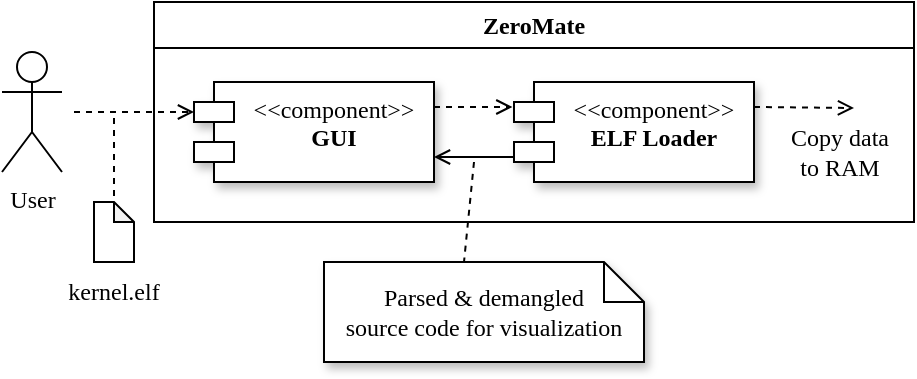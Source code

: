 <mxfile version="21.6.8" type="device">
  <diagram name="Page-1" id="2grStMjshq6t2VxNPuhA">
    <mxGraphModel dx="915" dy="669" grid="1" gridSize="10" guides="1" tooltips="1" connect="1" arrows="1" fold="1" page="1" pageScale="1" pageWidth="850" pageHeight="1100" math="0" shadow="0">
      <root>
        <mxCell id="0" />
        <mxCell id="1" parent="0" />
        <mxCell id="pBLvvGg1-i04REJQwC87-1" value="ZeroMate" style="swimlane;whiteSpace=wrap;html=1;fontFamily=Computer Modern;" parent="1" vertex="1">
          <mxGeometry x="260" y="160" width="380" height="110" as="geometry" />
        </mxCell>
        <mxCell id="pBLvvGg1-i04REJQwC87-10" style="edgeStyle=orthogonalEdgeStyle;rounded=0;orthogonalLoop=1;jettySize=auto;html=1;exitX=1;exitY=0.25;exitDx=0;exitDy=0;entryX=-0.007;entryY=0.248;entryDx=0;entryDy=0;entryPerimeter=0;dashed=1;endArrow=open;endFill=0;" parent="pBLvvGg1-i04REJQwC87-1" source="pBLvvGg1-i04REJQwC87-7" target="pBLvvGg1-i04REJQwC87-8" edge="1">
          <mxGeometry relative="1" as="geometry" />
        </mxCell>
        <mxCell id="pBLvvGg1-i04REJQwC87-7" value="&amp;lt;&amp;lt;component&amp;gt;&amp;gt;&lt;br&gt;&lt;b&gt;GUI&lt;/b&gt;" style="shape=module;align=left;spacingLeft=20;align=center;verticalAlign=top;whiteSpace=wrap;html=1;shadow=1;fontFamily=Computer Modern;" parent="pBLvvGg1-i04REJQwC87-1" vertex="1">
          <mxGeometry x="20" y="40" width="120" height="50" as="geometry" />
        </mxCell>
        <mxCell id="pBLvvGg1-i04REJQwC87-8" value="&amp;lt;&amp;lt;component&amp;gt;&amp;gt;&lt;br&gt;&lt;b&gt;ELF Loader&lt;/b&gt;" style="shape=module;align=left;spacingLeft=20;align=center;verticalAlign=top;whiteSpace=wrap;html=1;shadow=1;fontFamily=Computer Modern;" parent="pBLvvGg1-i04REJQwC87-1" vertex="1">
          <mxGeometry x="180" y="40" width="120" height="50" as="geometry" />
        </mxCell>
        <mxCell id="pBLvvGg1-i04REJQwC87-12" style="edgeStyle=orthogonalEdgeStyle;rounded=0;orthogonalLoop=1;jettySize=auto;html=1;exitX=0;exitY=0.75;exitDx=0;exitDy=0;entryX=1;entryY=0.75;entryDx=0;entryDy=0;exitPerimeter=0;endArrow=open;endFill=0;" parent="pBLvvGg1-i04REJQwC87-1" source="pBLvvGg1-i04REJQwC87-8" target="pBLvvGg1-i04REJQwC87-7" edge="1">
          <mxGeometry relative="1" as="geometry">
            <mxPoint x="150" y="63" as="sourcePoint" />
            <mxPoint x="219" y="62" as="targetPoint" />
          </mxGeometry>
        </mxCell>
        <mxCell id="pBLvvGg1-i04REJQwC87-23" value="" style="endArrow=open;html=1;rounded=0;exitX=1;exitY=0.25;exitDx=0;exitDy=0;dashed=1;endFill=0;" parent="pBLvvGg1-i04REJQwC87-1" source="pBLvvGg1-i04REJQwC87-8" edge="1">
          <mxGeometry width="50" height="50" relative="1" as="geometry">
            <mxPoint x="340" y="90" as="sourcePoint" />
            <mxPoint x="350" y="53" as="targetPoint" />
          </mxGeometry>
        </mxCell>
        <mxCell id="pBLvvGg1-i04REJQwC87-24" value="Copy data to RAM" style="text;html=1;strokeColor=none;fillColor=none;align=center;verticalAlign=middle;whiteSpace=wrap;rounded=0;fontFamily=Computer Modern;" parent="pBLvvGg1-i04REJQwC87-1" vertex="1">
          <mxGeometry x="313" y="60" width="60" height="30" as="geometry" />
        </mxCell>
        <mxCell id="pBLvvGg1-i04REJQwC87-13" value="User" style="shape=umlActor;verticalLabelPosition=bottom;verticalAlign=top;html=1;fontFamily=Computer Modern;" parent="1" vertex="1">
          <mxGeometry x="184" y="185" width="30" height="60" as="geometry" />
        </mxCell>
        <mxCell id="pBLvvGg1-i04REJQwC87-16" value="Parsed &amp;amp; demangled &lt;br&gt;source code for visualization" style="shape=note;size=20;whiteSpace=wrap;html=1;shadow=1;fontFamily=Computer Modern;" parent="1" vertex="1">
          <mxGeometry x="345" y="290" width="160" height="50" as="geometry" />
        </mxCell>
        <mxCell id="pBLvvGg1-i04REJQwC87-19" value="" style="endArrow=open;html=1;rounded=0;entryX=0;entryY=0;entryDx=0;entryDy=15;entryPerimeter=0;dashed=1;endFill=0;" parent="1" target="pBLvvGg1-i04REJQwC87-7" edge="1">
          <mxGeometry width="50" height="50" relative="1" as="geometry">
            <mxPoint x="220" y="215" as="sourcePoint" />
            <mxPoint x="280" y="200" as="targetPoint" />
          </mxGeometry>
        </mxCell>
        <mxCell id="pBLvvGg1-i04REJQwC87-21" value="" style="endArrow=none;dashed=1;html=1;rounded=0;entryX=0;entryY=0;entryDx=70;entryDy=0;entryPerimeter=0;" parent="1" target="pBLvvGg1-i04REJQwC87-16" edge="1">
          <mxGeometry width="50" height="50" relative="1" as="geometry">
            <mxPoint x="420" y="240" as="sourcePoint" />
            <mxPoint x="300" y="300" as="targetPoint" />
          </mxGeometry>
        </mxCell>
        <mxCell id="pBLvvGg1-i04REJQwC87-26" value="" style="shape=note;whiteSpace=wrap;html=1;backgroundOutline=1;darkOpacity=0.05;size=10;" parent="1" vertex="1">
          <mxGeometry x="230" y="260" width="20" height="30" as="geometry" />
        </mxCell>
        <mxCell id="pBLvvGg1-i04REJQwC87-27" value="kernel.elf" style="text;html=1;strokeColor=none;fillColor=none;align=center;verticalAlign=middle;whiteSpace=wrap;rounded=0;fontFamily=Computer Modern;" parent="1" vertex="1">
          <mxGeometry x="210" y="290" width="60" height="30" as="geometry" />
        </mxCell>
        <mxCell id="pBLvvGg1-i04REJQwC87-28" value="" style="endArrow=none;dashed=1;html=1;rounded=0;exitX=0;exitY=0;exitDx=10;exitDy=0;exitPerimeter=0;" parent="1" edge="1">
          <mxGeometry width="50" height="50" relative="1" as="geometry">
            <mxPoint x="240" y="257" as="sourcePoint" />
            <mxPoint x="240" y="217" as="targetPoint" />
          </mxGeometry>
        </mxCell>
      </root>
    </mxGraphModel>
  </diagram>
</mxfile>
